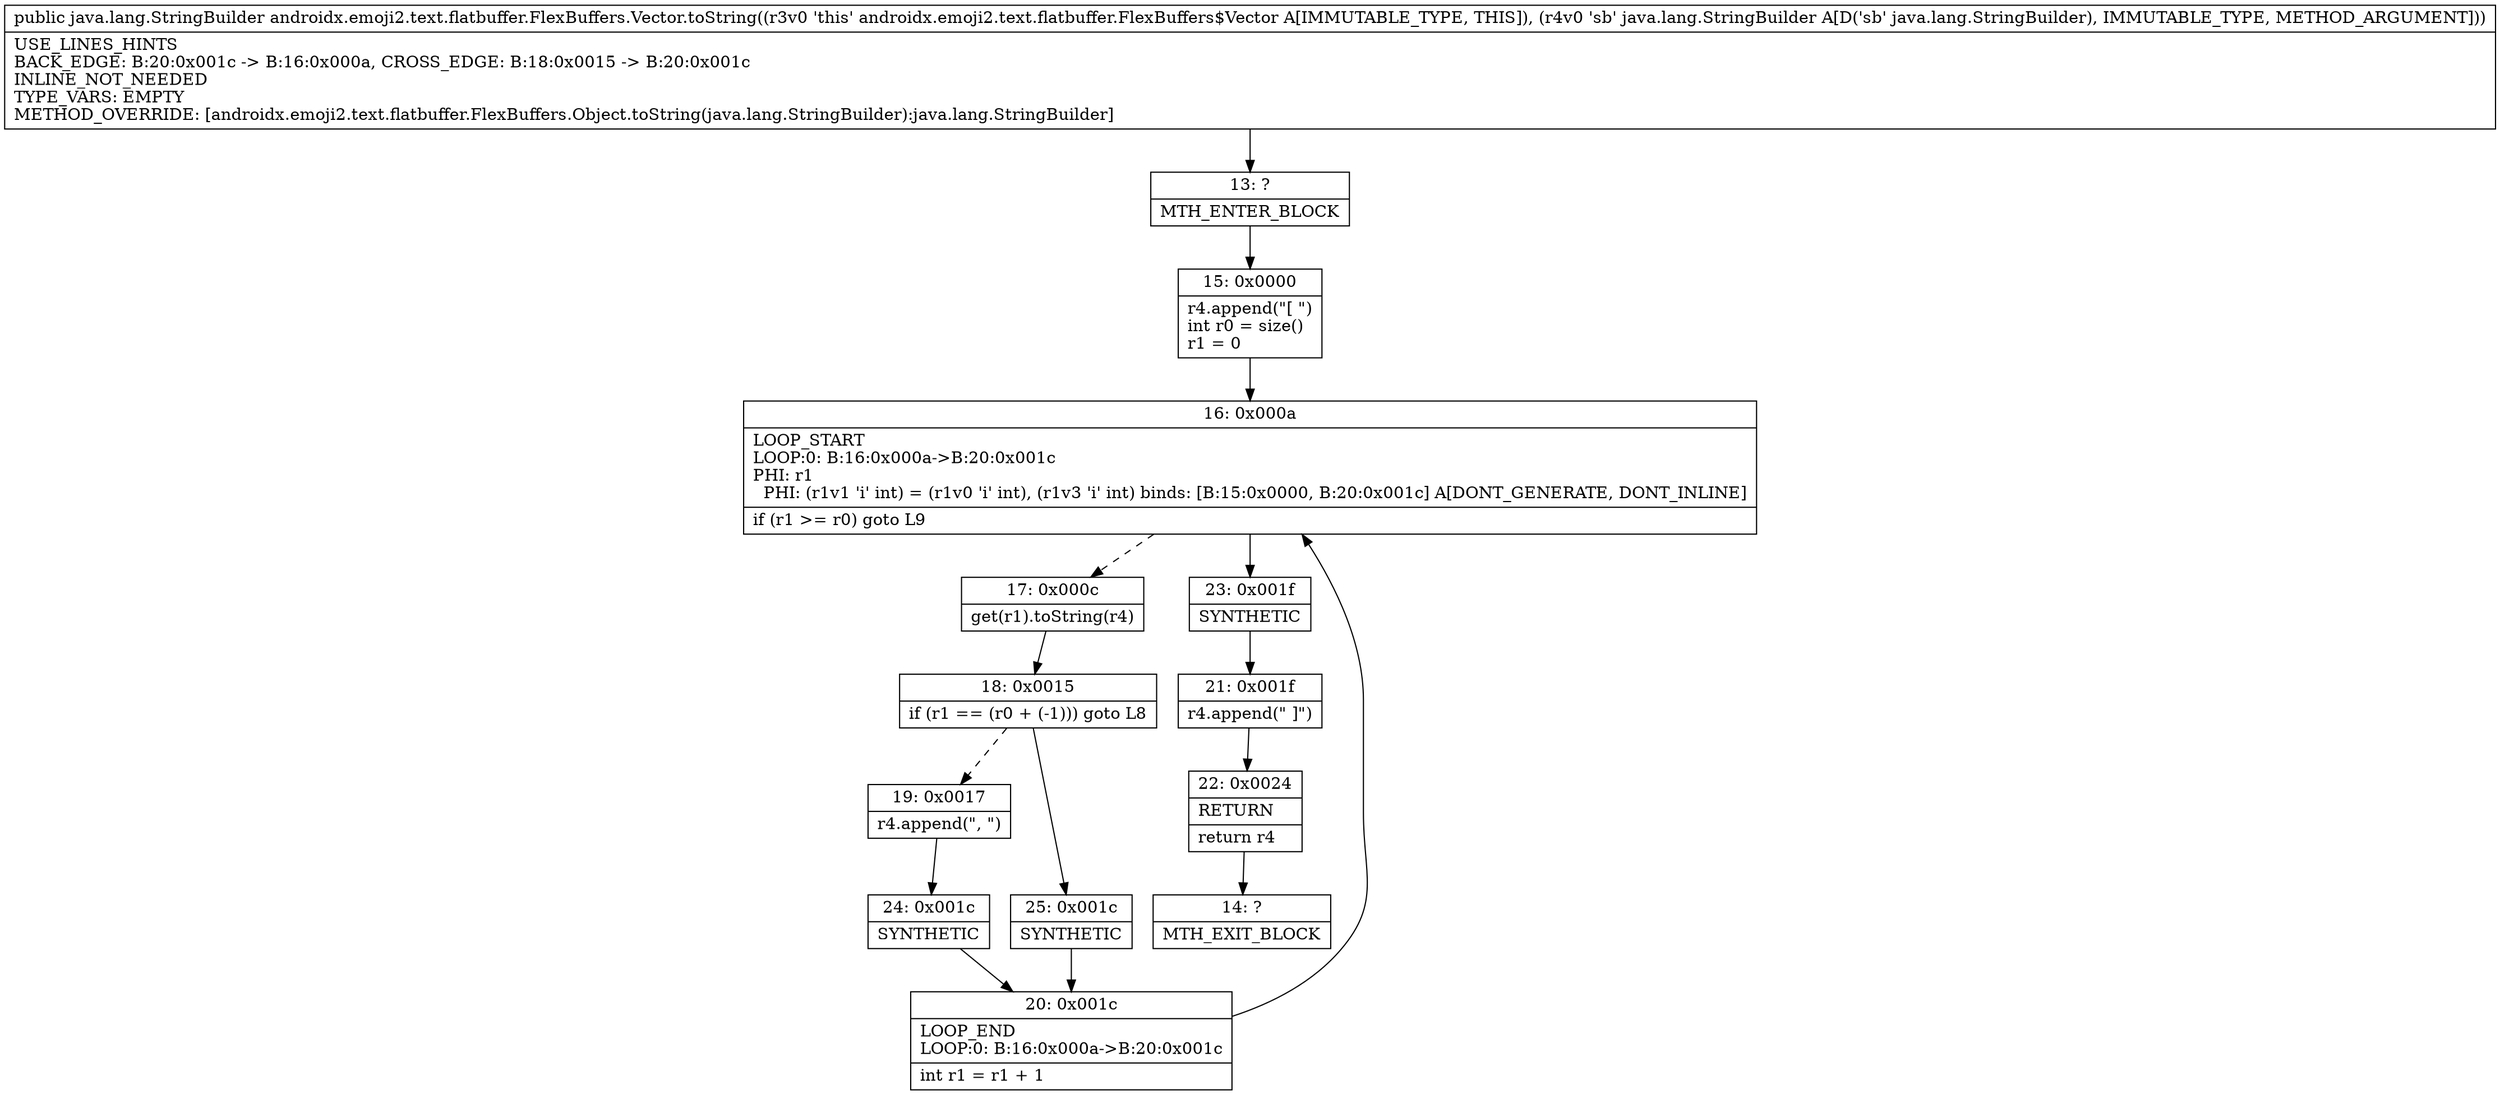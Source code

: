 digraph "CFG forandroidx.emoji2.text.flatbuffer.FlexBuffers.Vector.toString(Ljava\/lang\/StringBuilder;)Ljava\/lang\/StringBuilder;" {
Node_13 [shape=record,label="{13\:\ ?|MTH_ENTER_BLOCK\l}"];
Node_15 [shape=record,label="{15\:\ 0x0000|r4.append(\"[ \")\lint r0 = size()\lr1 = 0\l}"];
Node_16 [shape=record,label="{16\:\ 0x000a|LOOP_START\lLOOP:0: B:16:0x000a\-\>B:20:0x001c\lPHI: r1 \l  PHI: (r1v1 'i' int) = (r1v0 'i' int), (r1v3 'i' int) binds: [B:15:0x0000, B:20:0x001c] A[DONT_GENERATE, DONT_INLINE]\l|if (r1 \>= r0) goto L9\l}"];
Node_17 [shape=record,label="{17\:\ 0x000c|get(r1).toString(r4)\l}"];
Node_18 [shape=record,label="{18\:\ 0x0015|if (r1 == (r0 + (\-1))) goto L8\l}"];
Node_19 [shape=record,label="{19\:\ 0x0017|r4.append(\", \")\l}"];
Node_24 [shape=record,label="{24\:\ 0x001c|SYNTHETIC\l}"];
Node_20 [shape=record,label="{20\:\ 0x001c|LOOP_END\lLOOP:0: B:16:0x000a\-\>B:20:0x001c\l|int r1 = r1 + 1\l}"];
Node_25 [shape=record,label="{25\:\ 0x001c|SYNTHETIC\l}"];
Node_23 [shape=record,label="{23\:\ 0x001f|SYNTHETIC\l}"];
Node_21 [shape=record,label="{21\:\ 0x001f|r4.append(\" ]\")\l}"];
Node_22 [shape=record,label="{22\:\ 0x0024|RETURN\l|return r4\l}"];
Node_14 [shape=record,label="{14\:\ ?|MTH_EXIT_BLOCK\l}"];
MethodNode[shape=record,label="{public java.lang.StringBuilder androidx.emoji2.text.flatbuffer.FlexBuffers.Vector.toString((r3v0 'this' androidx.emoji2.text.flatbuffer.FlexBuffers$Vector A[IMMUTABLE_TYPE, THIS]), (r4v0 'sb' java.lang.StringBuilder A[D('sb' java.lang.StringBuilder), IMMUTABLE_TYPE, METHOD_ARGUMENT]))  | USE_LINES_HINTS\lBACK_EDGE: B:20:0x001c \-\> B:16:0x000a, CROSS_EDGE: B:18:0x0015 \-\> B:20:0x001c\lINLINE_NOT_NEEDED\lTYPE_VARS: EMPTY\lMETHOD_OVERRIDE: [androidx.emoji2.text.flatbuffer.FlexBuffers.Object.toString(java.lang.StringBuilder):java.lang.StringBuilder]\l}"];
MethodNode -> Node_13;Node_13 -> Node_15;
Node_15 -> Node_16;
Node_16 -> Node_17[style=dashed];
Node_16 -> Node_23;
Node_17 -> Node_18;
Node_18 -> Node_19[style=dashed];
Node_18 -> Node_25;
Node_19 -> Node_24;
Node_24 -> Node_20;
Node_20 -> Node_16;
Node_25 -> Node_20;
Node_23 -> Node_21;
Node_21 -> Node_22;
Node_22 -> Node_14;
}

